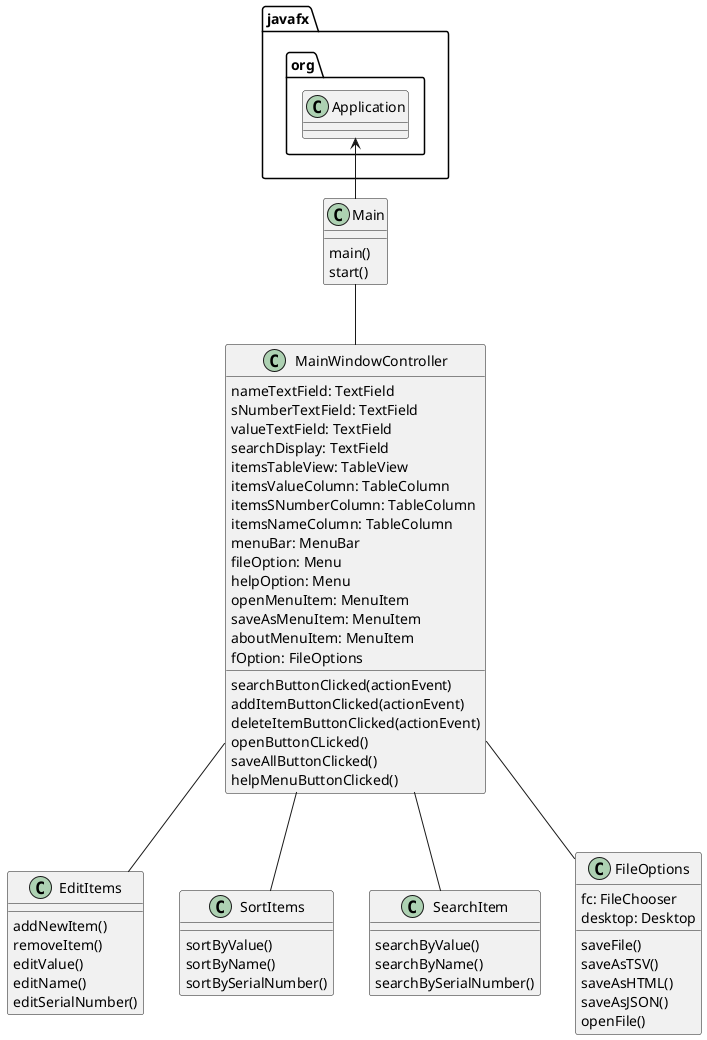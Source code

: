 @startuml

javafx.org.Application <-- Main
Main -- MainWindowController
MainWindowController -- EditItems
MainWindowController -- SortItems
MainWindowController -- SearchItem
MainWindowController -- FileOptions

class Main{
    main()
    start()
}

class MainWindowController{
    nameTextField: TextField
    sNumberTextField: TextField
    valueTextField: TextField
    searchDisplay: TextField
    itemsTableView: TableView
    itemsValueColumn: TableColumn
    itemsSNumberColumn: TableColumn
    itemsNameColumn: TableColumn
    menuBar: MenuBar
    fileOption: Menu
    helpOption: Menu
    openMenuItem: MenuItem
    saveAsMenuItem: MenuItem
    aboutMenuItem: MenuItem
    fOption: FileOptions

    searchButtonClicked(actionEvent)
    addItemButtonClicked(actionEvent)
    deleteItemButtonClicked(actionEvent)
    openButtonCLicked()
    saveAllButtonClicked()
    helpMenuButtonClicked()
}

class EditItems {
    addNewItem()
    removeItem()
    editValue()
    editName()
    editSerialNumber()
}

class SortItems{
    sortByValue()
    sortByName()
    sortBySerialNumber()
}

class SearchItem{
    searchByValue()
    searchByName()
    searchBySerialNumber()
}

class FileOptions{
    fc: FileChooser
    desktop: Desktop

    saveFile()
    saveAsTSV()
    saveAsHTML()
    saveAsJSON()
    openFile()
}


@enduml